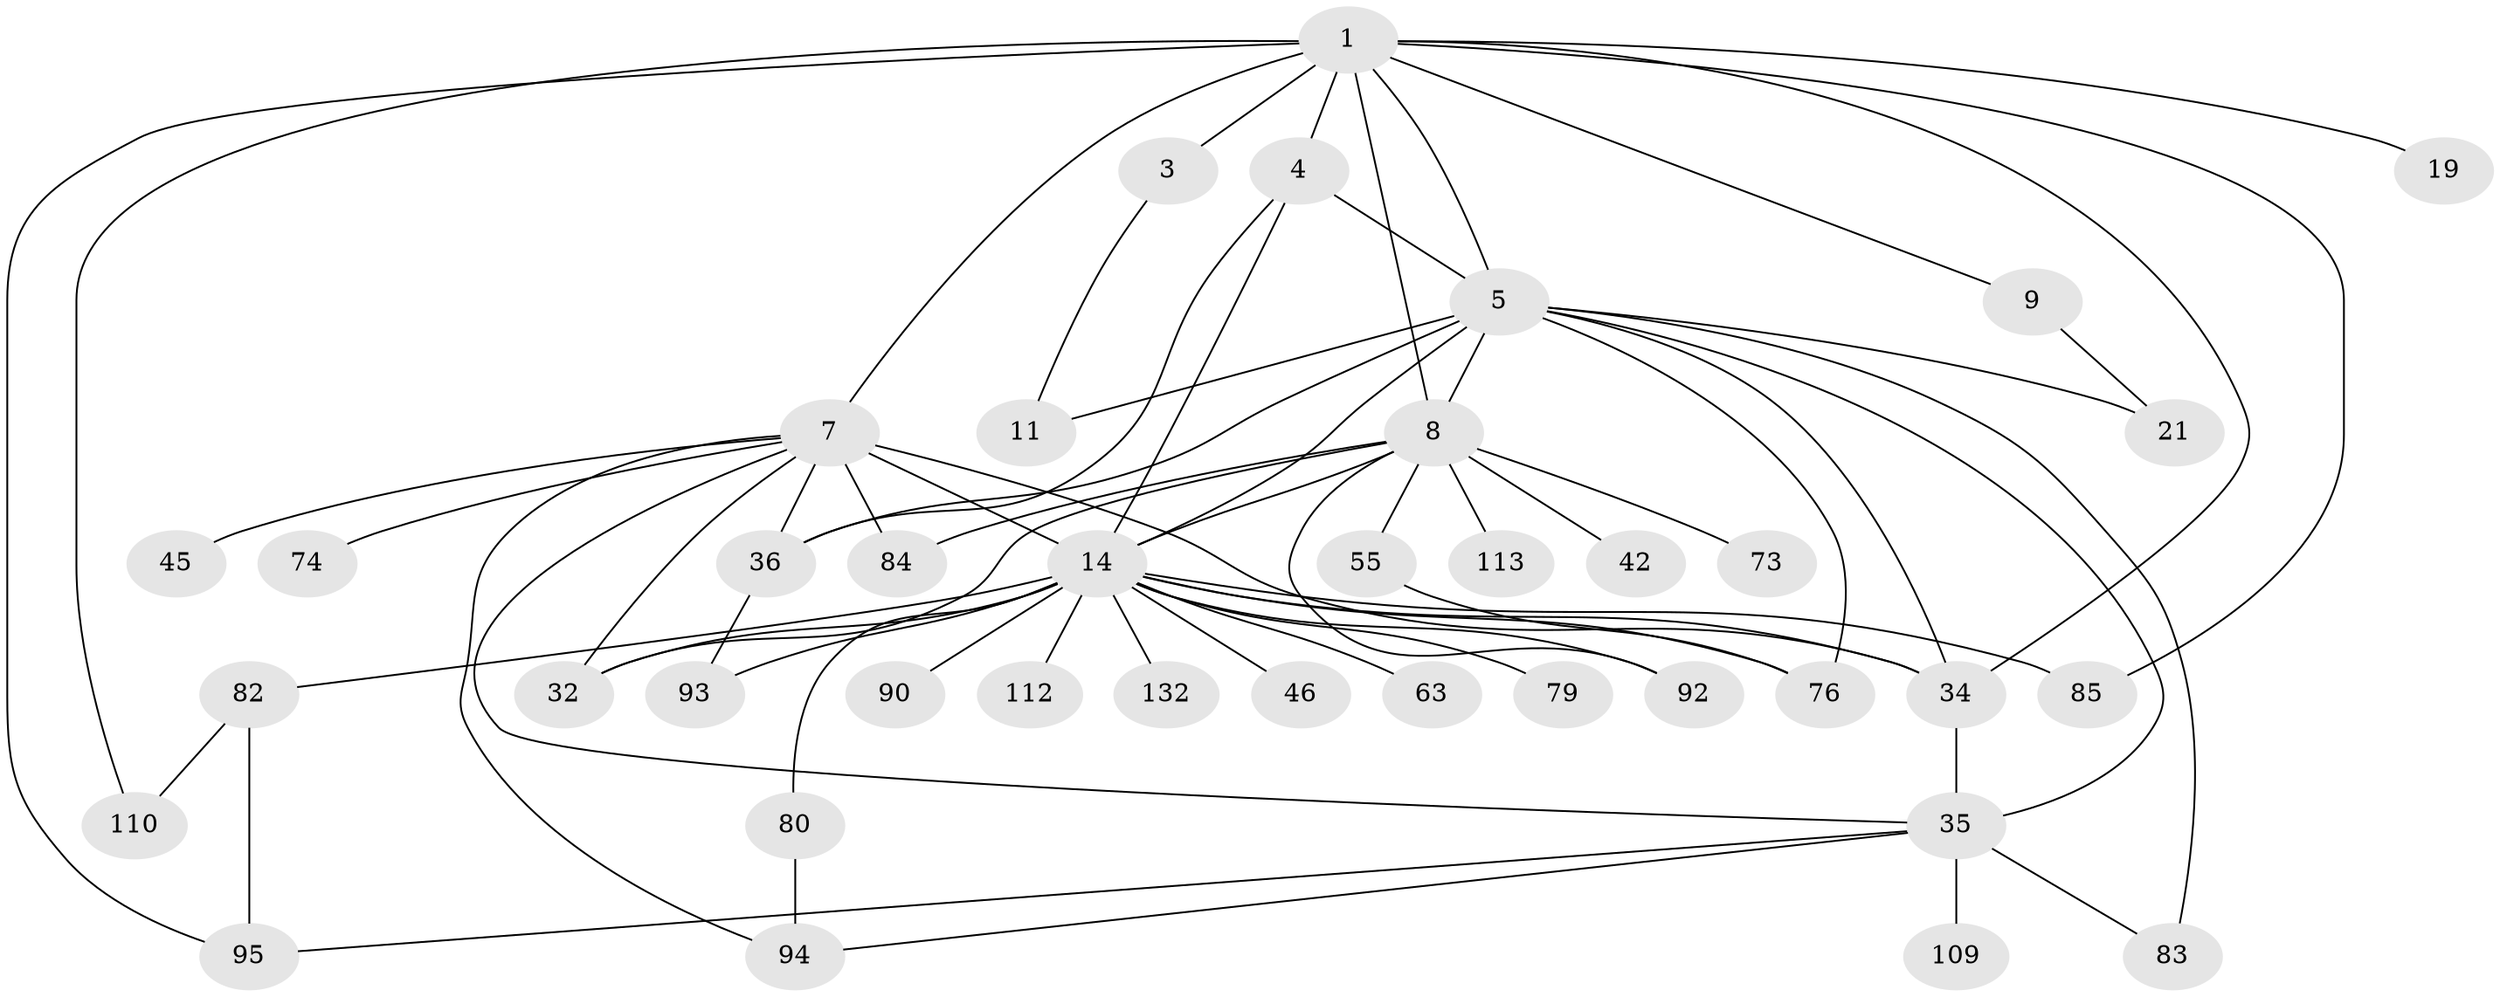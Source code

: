 // original degree distribution, {5: 0.045112781954887216, 8: 0.007518796992481203, 3: 0.22556390977443608, 7: 0.022556390977443608, 4: 0.12781954887218044, 6: 0.03759398496240601, 2: 0.2556390977443609, 1: 0.2781954887218045}
// Generated by graph-tools (version 1.1) at 2025/16/03/04/25 18:16:54]
// undirected, 39 vertices, 66 edges
graph export_dot {
graph [start="1"]
  node [color=gray90,style=filled];
  1 [super="+2+78"];
  3;
  4 [super="+97"];
  5 [super="+102+48+31+6+67"];
  7 [super="+27+28+12+41"];
  8 [super="+111+18+13"];
  9 [super="+10+57+124+23"];
  11;
  14 [super="+15+17+16"];
  19 [super="+98"];
  21 [super="+69+49"];
  32 [super="+77+91"];
  34 [super="+128+115+104"];
  35 [super="+70+39+50+56"];
  36 [super="+68+65"];
  42;
  45;
  46 [super="+58"];
  55 [super="+61"];
  63;
  73;
  74;
  76 [super="+127+99"];
  79;
  80 [super="+125+96"];
  82 [super="+120"];
  83 [super="+108"];
  84 [super="+106+89"];
  85;
  90;
  92;
  93 [super="+107"];
  94;
  95 [super="+116+100"];
  109;
  110 [super="+126"];
  112;
  113;
  132;
  1 -- 3 [weight=2];
  1 -- 9;
  1 -- 85;
  1 -- 4;
  1 -- 5;
  1 -- 7;
  1 -- 8;
  1 -- 110;
  1 -- 19;
  1 -- 95;
  1 -- 34;
  3 -- 11;
  4 -- 36;
  4 -- 14;
  4 -- 5;
  5 -- 76 [weight=2];
  5 -- 34 [weight=2];
  5 -- 35;
  5 -- 36;
  5 -- 8 [weight=3];
  5 -- 11;
  5 -- 14;
  5 -- 83;
  5 -- 21;
  7 -- 45;
  7 -- 34 [weight=3];
  7 -- 36;
  7 -- 35;
  7 -- 84;
  7 -- 14;
  7 -- 32;
  7 -- 74;
  7 -- 94;
  8 -- 14 [weight=2];
  8 -- 84;
  8 -- 55 [weight=2];
  8 -- 73;
  8 -- 42;
  8 -- 92;
  8 -- 32;
  8 -- 113;
  9 -- 21;
  14 -- 63;
  14 -- 80;
  14 -- 32 [weight=2];
  14 -- 34;
  14 -- 85;
  14 -- 90;
  14 -- 92;
  14 -- 76;
  14 -- 46;
  14 -- 79;
  14 -- 112;
  14 -- 82;
  14 -- 93;
  14 -- 132;
  34 -- 35 [weight=2];
  35 -- 109;
  35 -- 83;
  35 -- 94;
  35 -- 95;
  36 -- 93;
  55 -- 76;
  80 -- 94;
  82 -- 95;
  82 -- 110;
}
